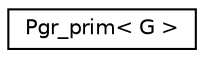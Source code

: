 digraph "Graphical Class Hierarchy"
{
  edge [fontname="Helvetica",fontsize="10",labelfontname="Helvetica",labelfontsize="10"];
  node [fontname="Helvetica",fontsize="10",shape=record];
  rankdir="LR";
  Node1 [label="Pgr_prim\< G \>",height=0.2,width=0.4,color="black", fillcolor="white", style="filled",URL="$classPgr__prim.html"];
}
